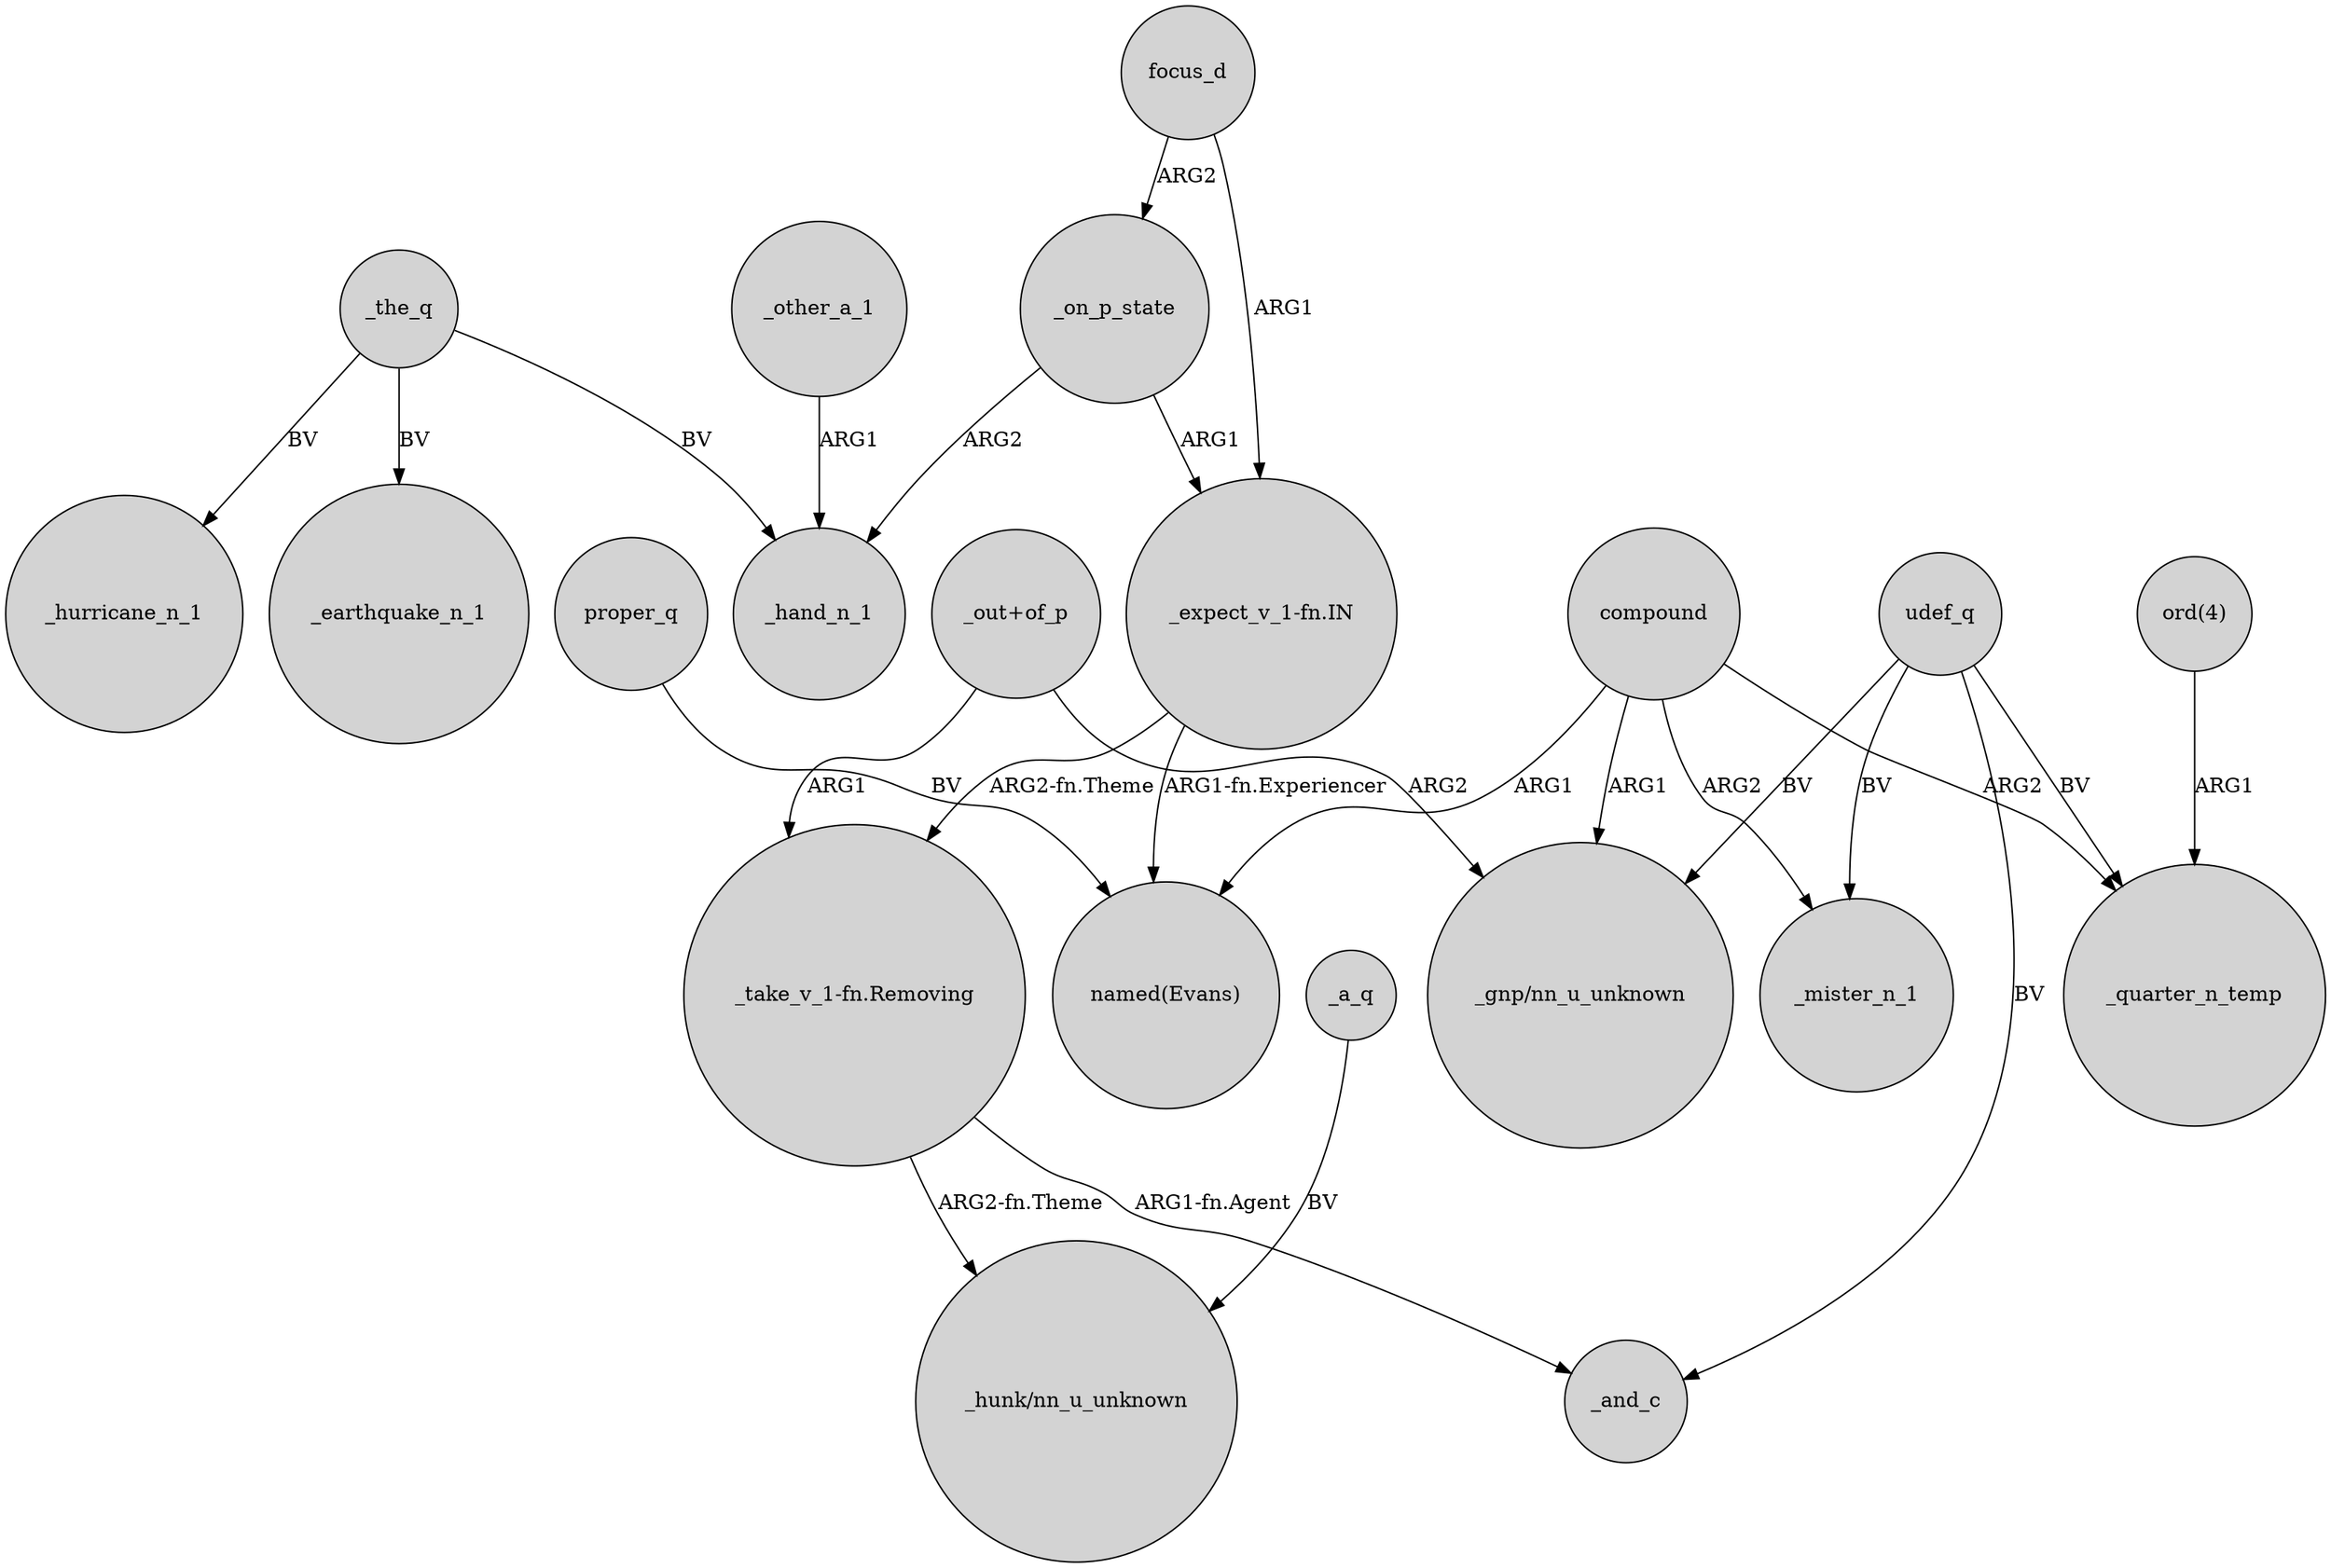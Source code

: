 digraph {
	node [shape=circle style=filled]
	_the_q -> _earthquake_n_1 [label=BV]
	proper_q -> "named(Evans)" [label=BV]
	"_out+of_p" -> "_gnp/nn_u_unknown" [label=ARG2]
	compound -> _quarter_n_temp [label=ARG2]
	focus_d -> _on_p_state [label=ARG2]
	udef_q -> "_gnp/nn_u_unknown" [label=BV]
	_a_q -> "_hunk/nn_u_unknown" [label=BV]
	compound -> _mister_n_1 [label=ARG2]
	"ord(4)" -> _quarter_n_temp [label=ARG1]
	udef_q -> _mister_n_1 [label=BV]
	_the_q -> _hand_n_1 [label=BV]
	"_expect_v_1-fn.IN" -> "named(Evans)" [label="ARG1-fn.Experiencer"]
	"_take_v_1-fn.Removing" -> _and_c [label="ARG1-fn.Agent"]
	_other_a_1 -> _hand_n_1 [label=ARG1]
	focus_d -> "_expect_v_1-fn.IN" [label=ARG1]
	_on_p_state -> _hand_n_1 [label=ARG2]
	compound -> "named(Evans)" [label=ARG1]
	_the_q -> _hurricane_n_1 [label=BV]
	compound -> "_gnp/nn_u_unknown" [label=ARG1]
	_on_p_state -> "_expect_v_1-fn.IN" [label=ARG1]
	"_out+of_p" -> "_take_v_1-fn.Removing" [label=ARG1]
	udef_q -> _quarter_n_temp [label=BV]
	"_take_v_1-fn.Removing" -> "_hunk/nn_u_unknown" [label="ARG2-fn.Theme"]
	"_expect_v_1-fn.IN" -> "_take_v_1-fn.Removing" [label="ARG2-fn.Theme"]
	udef_q -> _and_c [label=BV]
}

